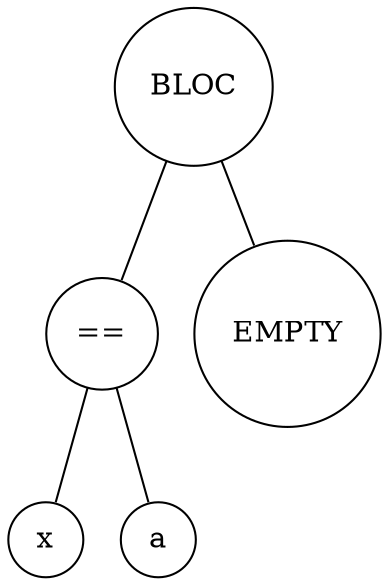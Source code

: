 digraph {
	node [shape=circle]
	"559a77c5-2742-4591-b653-f9f08a41117c" [label=BLOC]
	"f79a3a12-17d1-4978-9bce-e344f4be3d60" [label="=="]
	"470b276f-73fa-4de0-8e17-db52f8f5ddf5" [label=x]
	"f79a3a12-17d1-4978-9bce-e344f4be3d60" -> "470b276f-73fa-4de0-8e17-db52f8f5ddf5" [arrowsize=0]
	"0226fd9b-eda2-4438-90de-2f0214aa3100" [label=a]
	"f79a3a12-17d1-4978-9bce-e344f4be3d60" -> "0226fd9b-eda2-4438-90de-2f0214aa3100" [arrowsize=0]
	"559a77c5-2742-4591-b653-f9f08a41117c" -> "f79a3a12-17d1-4978-9bce-e344f4be3d60" [arrowsize=0]
	"034e129e-5463-46f2-8562-1edc156801f9" [label=EMPTY]
	"559a77c5-2742-4591-b653-f9f08a41117c" -> "034e129e-5463-46f2-8562-1edc156801f9" [arrowsize=0]
}

